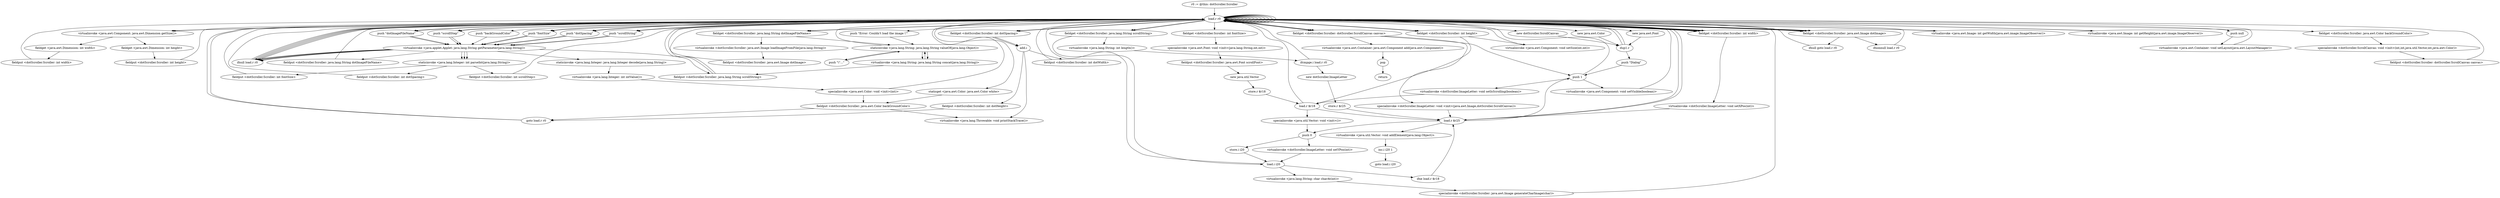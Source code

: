 digraph "" {
    "r0 := @this: dotScroller.Scroller"
    "load.r r0"
    "r0 := @this: dotScroller.Scroller"->"load.r r0";
    "load.r r0"->"load.r r0";
    "virtualinvoke <java.awt.Component: java.awt.Dimension getSize()>"
    "load.r r0"->"virtualinvoke <java.awt.Component: java.awt.Dimension getSize()>";
    "fieldget <java.awt.Dimension: int width>"
    "virtualinvoke <java.awt.Component: java.awt.Dimension getSize()>"->"fieldget <java.awt.Dimension: int width>";
    "fieldput <dotScroller.Scroller: int width>"
    "fieldget <java.awt.Dimension: int width>"->"fieldput <dotScroller.Scroller: int width>";
    "fieldput <dotScroller.Scroller: int width>"->"load.r r0";
    "load.r r0"->"load.r r0";
    "load.r r0"->"virtualinvoke <java.awt.Component: java.awt.Dimension getSize()>";
    "fieldget <java.awt.Dimension: int height>"
    "virtualinvoke <java.awt.Component: java.awt.Dimension getSize()>"->"fieldget <java.awt.Dimension: int height>";
    "fieldput <dotScroller.Scroller: int height>"
    "fieldget <java.awt.Dimension: int height>"->"fieldput <dotScroller.Scroller: int height>";
    "fieldput <dotScroller.Scroller: int height>"->"load.r r0";
    "push \"fontSize\""
    "load.r r0"->"push \"fontSize\"";
    "virtualinvoke <java.applet.Applet: java.lang.String getParameter(java.lang.String)>"
    "push \"fontSize\""->"virtualinvoke <java.applet.Applet: java.lang.String getParameter(java.lang.String)>";
    "ifnull load.r r0"
    "virtualinvoke <java.applet.Applet: java.lang.String getParameter(java.lang.String)>"->"ifnull load.r r0";
    "ifnull load.r r0"->"load.r r0";
    "load.r r0"->"load.r r0";
    "load.r r0"->"push \"fontSize\"";
    "push \"fontSize\""->"virtualinvoke <java.applet.Applet: java.lang.String getParameter(java.lang.String)>";
    "staticinvoke <java.lang.Integer: int parseInt(java.lang.String)>"
    "virtualinvoke <java.applet.Applet: java.lang.String getParameter(java.lang.String)>"->"staticinvoke <java.lang.Integer: int parseInt(java.lang.String)>";
    "fieldput <dotScroller.Scroller: int fontSize>"
    "staticinvoke <java.lang.Integer: int parseInt(java.lang.String)>"->"fieldput <dotScroller.Scroller: int fontSize>";
    "fieldput <dotScroller.Scroller: int fontSize>"->"load.r r0";
    "push \"dotSpacing\""
    "load.r r0"->"push \"dotSpacing\"";
    "push \"dotSpacing\""->"virtualinvoke <java.applet.Applet: java.lang.String getParameter(java.lang.String)>";
    "virtualinvoke <java.applet.Applet: java.lang.String getParameter(java.lang.String)>"->"ifnull load.r r0";
    "ifnull load.r r0"->"load.r r0";
    "load.r r0"->"load.r r0";
    "load.r r0"->"push \"dotSpacing\"";
    "push \"dotSpacing\""->"virtualinvoke <java.applet.Applet: java.lang.String getParameter(java.lang.String)>";
    "virtualinvoke <java.applet.Applet: java.lang.String getParameter(java.lang.String)>"->"staticinvoke <java.lang.Integer: int parseInt(java.lang.String)>";
    "fieldput <dotScroller.Scroller: int dotSpacing>"
    "staticinvoke <java.lang.Integer: int parseInt(java.lang.String)>"->"fieldput <dotScroller.Scroller: int dotSpacing>";
    "fieldput <dotScroller.Scroller: int dotSpacing>"->"load.r r0";
    "push \"scrollString\""
    "load.r r0"->"push \"scrollString\"";
    "push \"scrollString\""->"virtualinvoke <java.applet.Applet: java.lang.String getParameter(java.lang.String)>";
    "virtualinvoke <java.applet.Applet: java.lang.String getParameter(java.lang.String)>"->"ifnull load.r r0";
    "ifnull load.r r0"->"load.r r0";
    "load.r r0"->"load.r r0";
    "load.r r0"->"push \"scrollString\"";
    "push \"scrollString\""->"virtualinvoke <java.applet.Applet: java.lang.String getParameter(java.lang.String)>";
    "fieldput <dotScroller.Scroller: java.lang.String scrollString>"
    "virtualinvoke <java.applet.Applet: java.lang.String getParameter(java.lang.String)>"->"fieldput <dotScroller.Scroller: java.lang.String scrollString>";
    "fieldput <dotScroller.Scroller: java.lang.String scrollString>"->"load.r r0";
    "push \"dotImageFileName\""
    "load.r r0"->"push \"dotImageFileName\"";
    "push \"dotImageFileName\""->"virtualinvoke <java.applet.Applet: java.lang.String getParameter(java.lang.String)>";
    "virtualinvoke <java.applet.Applet: java.lang.String getParameter(java.lang.String)>"->"ifnull load.r r0";
    "ifnull load.r r0"->"load.r r0";
    "load.r r0"->"load.r r0";
    "load.r r0"->"push \"dotImageFileName\"";
    "push \"dotImageFileName\""->"virtualinvoke <java.applet.Applet: java.lang.String getParameter(java.lang.String)>";
    "fieldput <dotScroller.Scroller: java.lang.String dotImageFileName>"
    "virtualinvoke <java.applet.Applet: java.lang.String getParameter(java.lang.String)>"->"fieldput <dotScroller.Scroller: java.lang.String dotImageFileName>";
    "fieldput <dotScroller.Scroller: java.lang.String dotImageFileName>"->"load.r r0";
    "push \"scrollStep\""
    "load.r r0"->"push \"scrollStep\"";
    "push \"scrollStep\""->"virtualinvoke <java.applet.Applet: java.lang.String getParameter(java.lang.String)>";
    "virtualinvoke <java.applet.Applet: java.lang.String getParameter(java.lang.String)>"->"ifnull load.r r0";
    "ifnull load.r r0"->"load.r r0";
    "load.r r0"->"load.r r0";
    "load.r r0"->"push \"scrollStep\"";
    "push \"scrollStep\""->"virtualinvoke <java.applet.Applet: java.lang.String getParameter(java.lang.String)>";
    "virtualinvoke <java.applet.Applet: java.lang.String getParameter(java.lang.String)>"->"staticinvoke <java.lang.Integer: int parseInt(java.lang.String)>";
    "fieldput <dotScroller.Scroller: int scrollStep>"
    "staticinvoke <java.lang.Integer: int parseInt(java.lang.String)>"->"fieldput <dotScroller.Scroller: int scrollStep>";
    "fieldput <dotScroller.Scroller: int scrollStep>"->"load.r r0";
    "new java.awt.Color"
    "load.r r0"->"new java.awt.Color";
    "dup1.r"
    "new java.awt.Color"->"dup1.r";
    "dup1.r"->"load.r r0";
    "push \"backGroundColor\""
    "load.r r0"->"push \"backGroundColor\"";
    "push \"backGroundColor\""->"virtualinvoke <java.applet.Applet: java.lang.String getParameter(java.lang.String)>";
    "staticinvoke <java.lang.Integer: java.lang.Integer decode(java.lang.String)>"
    "virtualinvoke <java.applet.Applet: java.lang.String getParameter(java.lang.String)>"->"staticinvoke <java.lang.Integer: java.lang.Integer decode(java.lang.String)>";
    "virtualinvoke <java.lang.Integer: int intValue()>"
    "staticinvoke <java.lang.Integer: java.lang.Integer decode(java.lang.String)>"->"virtualinvoke <java.lang.Integer: int intValue()>";
    "specialinvoke <java.awt.Color: void <init>(int)>"
    "virtualinvoke <java.lang.Integer: int intValue()>"->"specialinvoke <java.awt.Color: void <init>(int)>";
    "fieldput <dotScroller.Scroller: java.awt.Color backGroundColor>"
    "specialinvoke <java.awt.Color: void <init>(int)>"->"fieldput <dotScroller.Scroller: java.awt.Color backGroundColor>";
    "goto load.r r0"
    "fieldput <dotScroller.Scroller: java.awt.Color backGroundColor>"->"goto load.r r0";
    "goto load.r r0"->"load.r r0";
    "load.r r0"->"load.r r0";
    "load.r r0"->"load.r r0";
    "fieldget <dotScroller.Scroller: java.lang.String dotImageFileName>"
    "load.r r0"->"fieldget <dotScroller.Scroller: java.lang.String dotImageFileName>";
    "virtualinvoke <dotScroller.Scroller: java.awt.Image loadImageFromFile(java.lang.String)>"
    "fieldget <dotScroller.Scroller: java.lang.String dotImageFileName>"->"virtualinvoke <dotScroller.Scroller: java.awt.Image loadImageFromFile(java.lang.String)>";
    "fieldput <dotScroller.Scroller: java.awt.Image dotImage>"
    "virtualinvoke <dotScroller.Scroller: java.awt.Image loadImageFromFile(java.lang.String)>"->"fieldput <dotScroller.Scroller: java.awt.Image dotImage>";
    "fieldput <dotScroller.Scroller: java.awt.Image dotImage>"->"load.r r0";
    "fieldget <dotScroller.Scroller: java.awt.Image dotImage>"
    "load.r r0"->"fieldget <dotScroller.Scroller: java.awt.Image dotImage>";
    "ifnull goto load.r r0"
    "fieldget <dotScroller.Scroller: java.awt.Image dotImage>"->"ifnull goto load.r r0";
    "ifnull goto load.r r0"->"load.r r0";
    "load.r r0"->"load.r r0";
    "load.r r0"->"fieldget <dotScroller.Scroller: java.awt.Image dotImage>";
    "fieldget <dotScroller.Scroller: java.awt.Image dotImage>"->"load.r r0";
    "virtualinvoke <java.awt.Image: int getWidth(java.awt.image.ImageObserver)>"
    "load.r r0"->"virtualinvoke <java.awt.Image: int getWidth(java.awt.image.ImageObserver)>";
    "virtualinvoke <java.awt.Image: int getWidth(java.awt.image.ImageObserver)>"->"load.r r0";
    "fieldget <dotScroller.Scroller: int dotSpacing>"
    "load.r r0"->"fieldget <dotScroller.Scroller: int dotSpacing>";
    "add.i"
    "fieldget <dotScroller.Scroller: int dotSpacing>"->"add.i";
    "fieldput <dotScroller.Scroller: int dotWidth>"
    "add.i"->"fieldput <dotScroller.Scroller: int dotWidth>";
    "fieldput <dotScroller.Scroller: int dotWidth>"->"load.r r0";
    "load.r r0"->"load.r r0";
    "load.r r0"->"fieldget <dotScroller.Scroller: java.awt.Image dotImage>";
    "fieldget <dotScroller.Scroller: java.awt.Image dotImage>"->"load.r r0";
    "virtualinvoke <java.awt.Image: int getHeight(java.awt.image.ImageObserver)>"
    "load.r r0"->"virtualinvoke <java.awt.Image: int getHeight(java.awt.image.ImageObserver)>";
    "virtualinvoke <java.awt.Image: int getHeight(java.awt.image.ImageObserver)>"->"load.r r0";
    "load.r r0"->"fieldget <dotScroller.Scroller: int dotSpacing>";
    "fieldget <dotScroller.Scroller: int dotSpacing>"->"add.i";
    "fieldput <dotScroller.Scroller: int dotHeight>"
    "add.i"->"fieldput <dotScroller.Scroller: int dotHeight>";
    "fieldput <dotScroller.Scroller: int dotHeight>"->"goto load.r r0";
    "goto load.r r0"->"load.r r0";
    "load.r r0"->"fieldget <dotScroller.Scroller: java.awt.Image dotImage>";
    "ifnonnull load.r r0"
    "fieldget <dotScroller.Scroller: java.awt.Image dotImage>"->"ifnonnull load.r r0";
    "ifnonnull load.r r0"->"load.r r0";
    "push \"Error: Couldn\'t load the image \\\"\""
    "load.r r0"->"push \"Error: Couldn\'t load the image \\\"\"";
    "staticinvoke <java.lang.String: java.lang.String valueOf(java.lang.Object)>"
    "push \"Error: Couldn\'t load the image \\\"\""->"staticinvoke <java.lang.String: java.lang.String valueOf(java.lang.Object)>";
    "staticinvoke <java.lang.String: java.lang.String valueOf(java.lang.Object)>"->"load.r r0";
    "load.r r0"->"fieldget <dotScroller.Scroller: java.lang.String dotImageFileName>";
    "fieldget <dotScroller.Scroller: java.lang.String dotImageFileName>"->"staticinvoke <java.lang.String: java.lang.String valueOf(java.lang.Object)>";
    "virtualinvoke <java.lang.String: java.lang.String concat(java.lang.String)>"
    "staticinvoke <java.lang.String: java.lang.String valueOf(java.lang.Object)>"->"virtualinvoke <java.lang.String: java.lang.String concat(java.lang.String)>";
    "virtualinvoke <java.lang.String: java.lang.String concat(java.lang.String)>"->"staticinvoke <java.lang.String: java.lang.String valueOf(java.lang.Object)>";
    "push \"\\\"...\""
    "staticinvoke <java.lang.String: java.lang.String valueOf(java.lang.Object)>"->"push \"\\\"...\"";
    "push \"\\\"...\""->"staticinvoke <java.lang.String: java.lang.String valueOf(java.lang.Object)>";
    "staticinvoke <java.lang.String: java.lang.String valueOf(java.lang.Object)>"->"virtualinvoke <java.lang.String: java.lang.String concat(java.lang.String)>";
    "virtualinvoke <java.lang.String: java.lang.String concat(java.lang.String)>"->"fieldput <dotScroller.Scroller: java.lang.String scrollString>";
    "fieldput <dotScroller.Scroller: java.lang.String scrollString>"->"load.r r0";
    "new java.awt.Font"
    "load.r r0"->"new java.awt.Font";
    "new java.awt.Font"->"dup1.r";
    "push \"Dialog\""
    "dup1.r"->"push \"Dialog\"";
    "push 1"
    "push \"Dialog\""->"push 1";
    "push 1"->"load.r r0";
    "fieldget <dotScroller.Scroller: int fontSize>"
    "load.r r0"->"fieldget <dotScroller.Scroller: int fontSize>";
    "specialinvoke <java.awt.Font: void <init>(java.lang.String,int,int)>"
    "fieldget <dotScroller.Scroller: int fontSize>"->"specialinvoke <java.awt.Font: void <init>(java.lang.String,int,int)>";
    "fieldput <dotScroller.Scroller: java.awt.Font scrollFont>"
    "specialinvoke <java.awt.Font: void <init>(java.lang.String,int,int)>"->"fieldput <dotScroller.Scroller: java.awt.Font scrollFont>";
    "new java.util.Vector"
    "fieldput <dotScroller.Scroller: java.awt.Font scrollFont>"->"new java.util.Vector";
    "store.r $r18"
    "new java.util.Vector"->"store.r $r18";
    "load.r $r18"
    "store.r $r18"->"load.r $r18";
    "specialinvoke <java.util.Vector: void <init>()>"
    "load.r $r18"->"specialinvoke <java.util.Vector: void <init>()>";
    "push 0"
    "specialinvoke <java.util.Vector: void <init>()>"->"push 0";
    "store.i i20"
    "push 0"->"store.i i20";
    "load.i i20"
    "store.i i20"->"load.i i20";
    "load.i i20"->"load.r r0";
    "fieldget <dotScroller.Scroller: java.lang.String scrollString>"
    "load.r r0"->"fieldget <dotScroller.Scroller: java.lang.String scrollString>";
    "virtualinvoke <java.lang.String: int length()>"
    "fieldget <dotScroller.Scroller: java.lang.String scrollString>"->"virtualinvoke <java.lang.String: int length()>";
    "ifcmpge.i load.r r0"
    "virtualinvoke <java.lang.String: int length()>"->"ifcmpge.i load.r r0";
    "new dotScroller.ImageLetter"
    "ifcmpge.i load.r r0"->"new dotScroller.ImageLetter";
    "store.r $r25"
    "new dotScroller.ImageLetter"->"store.r $r25";
    "load.r $r25"
    "store.r $r25"->"load.r $r25";
    "load.r $r25"->"load.r r0";
    "load.r r0"->"load.r r0";
    "load.r r0"->"fieldget <dotScroller.Scroller: java.lang.String scrollString>";
    "fieldget <dotScroller.Scroller: java.lang.String scrollString>"->"load.i i20";
    "virtualinvoke <java.lang.String: char charAt(int)>"
    "load.i i20"->"virtualinvoke <java.lang.String: char charAt(int)>";
    "specialinvoke <dotScroller.Scroller: java.awt.Image generateCharImage(char)>"
    "virtualinvoke <java.lang.String: char charAt(int)>"->"specialinvoke <dotScroller.Scroller: java.awt.Image generateCharImage(char)>";
    "specialinvoke <dotScroller.Scroller: java.awt.Image generateCharImage(char)>"->"load.r r0";
    "fieldget <dotScroller.Scroller: dotScroller.ScrollCanvas canvas>"
    "load.r r0"->"fieldget <dotScroller.Scroller: dotScroller.ScrollCanvas canvas>";
    "specialinvoke <dotScroller.ImageLetter: void <init>(java.awt.Image,dotScroller.ScrollCanvas)>"
    "fieldget <dotScroller.Scroller: dotScroller.ScrollCanvas canvas>"->"specialinvoke <dotScroller.ImageLetter: void <init>(java.awt.Image,dotScroller.ScrollCanvas)>";
    "specialinvoke <dotScroller.ImageLetter: void <init>(java.awt.Image,dotScroller.ScrollCanvas)>"->"load.r $r25";
    "load.r $r25"->"load.r r0";
    "fieldget <dotScroller.Scroller: int width>"
    "load.r r0"->"fieldget <dotScroller.Scroller: int width>";
    "virtualinvoke <dotScroller.ImageLetter: void setXPos(int)>"
    "fieldget <dotScroller.Scroller: int width>"->"virtualinvoke <dotScroller.ImageLetter: void setXPos(int)>";
    "virtualinvoke <dotScroller.ImageLetter: void setXPos(int)>"->"load.r $r25";
    "load.r $r25"->"push 0";
    "virtualinvoke <dotScroller.ImageLetter: void setYPos(int)>"
    "push 0"->"virtualinvoke <dotScroller.ImageLetter: void setYPos(int)>";
    "virtualinvoke <dotScroller.ImageLetter: void setYPos(int)>"->"load.i i20";
    "ifne load.r $r18"
    "load.i i20"->"ifne load.r $r18";
    "ifne load.r $r18"->"load.r $r25";
    "load.r $r25"->"push 1";
    "virtualinvoke <dotScroller.ImageLetter: void setIsScrolling(boolean)>"
    "push 1"->"virtualinvoke <dotScroller.ImageLetter: void setIsScrolling(boolean)>";
    "virtualinvoke <dotScroller.ImageLetter: void setIsScrolling(boolean)>"->"load.r $r18";
    "load.r $r18"->"load.r $r25";
    "virtualinvoke <java.util.Vector: void addElement(java.lang.Object)>"
    "load.r $r25"->"virtualinvoke <java.util.Vector: void addElement(java.lang.Object)>";
    "inc.i i20 1"
    "virtualinvoke <java.util.Vector: void addElement(java.lang.Object)>"->"inc.i i20 1";
    "goto load.i i20"
    "inc.i i20 1"->"goto load.i i20";
    "ifcmpge.i load.r r0"->"load.r r0";
    "push null"
    "load.r r0"->"push null";
    "virtualinvoke <java.awt.Container: void setLayout(java.awt.LayoutManager)>"
    "push null"->"virtualinvoke <java.awt.Container: void setLayout(java.awt.LayoutManager)>";
    "virtualinvoke <java.awt.Container: void setLayout(java.awt.LayoutManager)>"->"load.r r0";
    "load.r r0"->"load.r r0";
    "load.r r0"->"fieldget <dotScroller.Scroller: int width>";
    "fieldget <dotScroller.Scroller: int width>"->"load.r r0";
    "fieldget <dotScroller.Scroller: int height>"
    "load.r r0"->"fieldget <dotScroller.Scroller: int height>";
    "virtualinvoke <java.awt.Component: void setSize(int,int)>"
    "fieldget <dotScroller.Scroller: int height>"->"virtualinvoke <java.awt.Component: void setSize(int,int)>";
    "virtualinvoke <java.awt.Component: void setSize(int,int)>"->"load.r r0";
    "new dotScroller.ScrollCanvas"
    "load.r r0"->"new dotScroller.ScrollCanvas";
    "new dotScroller.ScrollCanvas"->"dup1.r";
    "dup1.r"->"load.r r0";
    "load.r r0"->"fieldget <dotScroller.Scroller: int width>";
    "fieldget <dotScroller.Scroller: int width>"->"load.r r0";
    "load.r r0"->"fieldget <dotScroller.Scroller: int height>";
    "fieldget <dotScroller.Scroller: int height>"->"load.r $r18";
    "load.r $r18"->"load.r r0";
    "load.r r0"->"fieldget <dotScroller.Scroller: int width>";
    "fieldget <dotScroller.Scroller: int width>"->"load.r r0";
    "fieldget <dotScroller.Scroller: java.awt.Color backGroundColor>"
    "load.r r0"->"fieldget <dotScroller.Scroller: java.awt.Color backGroundColor>";
    "specialinvoke <dotScroller.ScrollCanvas: void <init>(int,int,java.util.Vector,int,java.awt.Color)>"
    "fieldget <dotScroller.Scroller: java.awt.Color backGroundColor>"->"specialinvoke <dotScroller.ScrollCanvas: void <init>(int,int,java.util.Vector,int,java.awt.Color)>";
    "fieldput <dotScroller.Scroller: dotScroller.ScrollCanvas canvas>"
    "specialinvoke <dotScroller.ScrollCanvas: void <init>(int,int,java.util.Vector,int,java.awt.Color)>"->"fieldput <dotScroller.Scroller: dotScroller.ScrollCanvas canvas>";
    "fieldput <dotScroller.Scroller: dotScroller.ScrollCanvas canvas>"->"load.r r0";
    "load.r r0"->"fieldget <dotScroller.Scroller: dotScroller.ScrollCanvas canvas>";
    "fieldget <dotScroller.Scroller: dotScroller.ScrollCanvas canvas>"->"push 1";
    "virtualinvoke <java.awt.Component: void setVisible(boolean)>"
    "push 1"->"virtualinvoke <java.awt.Component: void setVisible(boolean)>";
    "virtualinvoke <java.awt.Component: void setVisible(boolean)>"->"load.r r0";
    "load.r r0"->"load.r r0";
    "load.r r0"->"fieldget <dotScroller.Scroller: dotScroller.ScrollCanvas canvas>";
    "virtualinvoke <java.awt.Container: java.awt.Component add(java.awt.Component)>"
    "fieldget <dotScroller.Scroller: dotScroller.ScrollCanvas canvas>"->"virtualinvoke <java.awt.Container: java.awt.Component add(java.awt.Component)>";
    "pop"
    "virtualinvoke <java.awt.Container: java.awt.Component add(java.awt.Component)>"->"pop";
    "return"
    "pop"->"return";
    "virtualinvoke <java.lang.Throwable: void printStackTrace()>"
    "add.i"->"virtualinvoke <java.lang.Throwable: void printStackTrace()>";
    "specialinvoke <java.awt.Color: void <init>(int)>"->"load.r r0";
    "staticget <java.awt.Color: java.awt.Color white>"
    "load.r r0"->"staticget <java.awt.Color: java.awt.Color white>";
    "staticget <java.awt.Color: java.awt.Color white>"->"fieldput <dotScroller.Scroller: java.awt.Color backGroundColor>";
    "fieldput <dotScroller.Scroller: java.awt.Color backGroundColor>"->"virtualinvoke <java.lang.Throwable: void printStackTrace()>";
}
